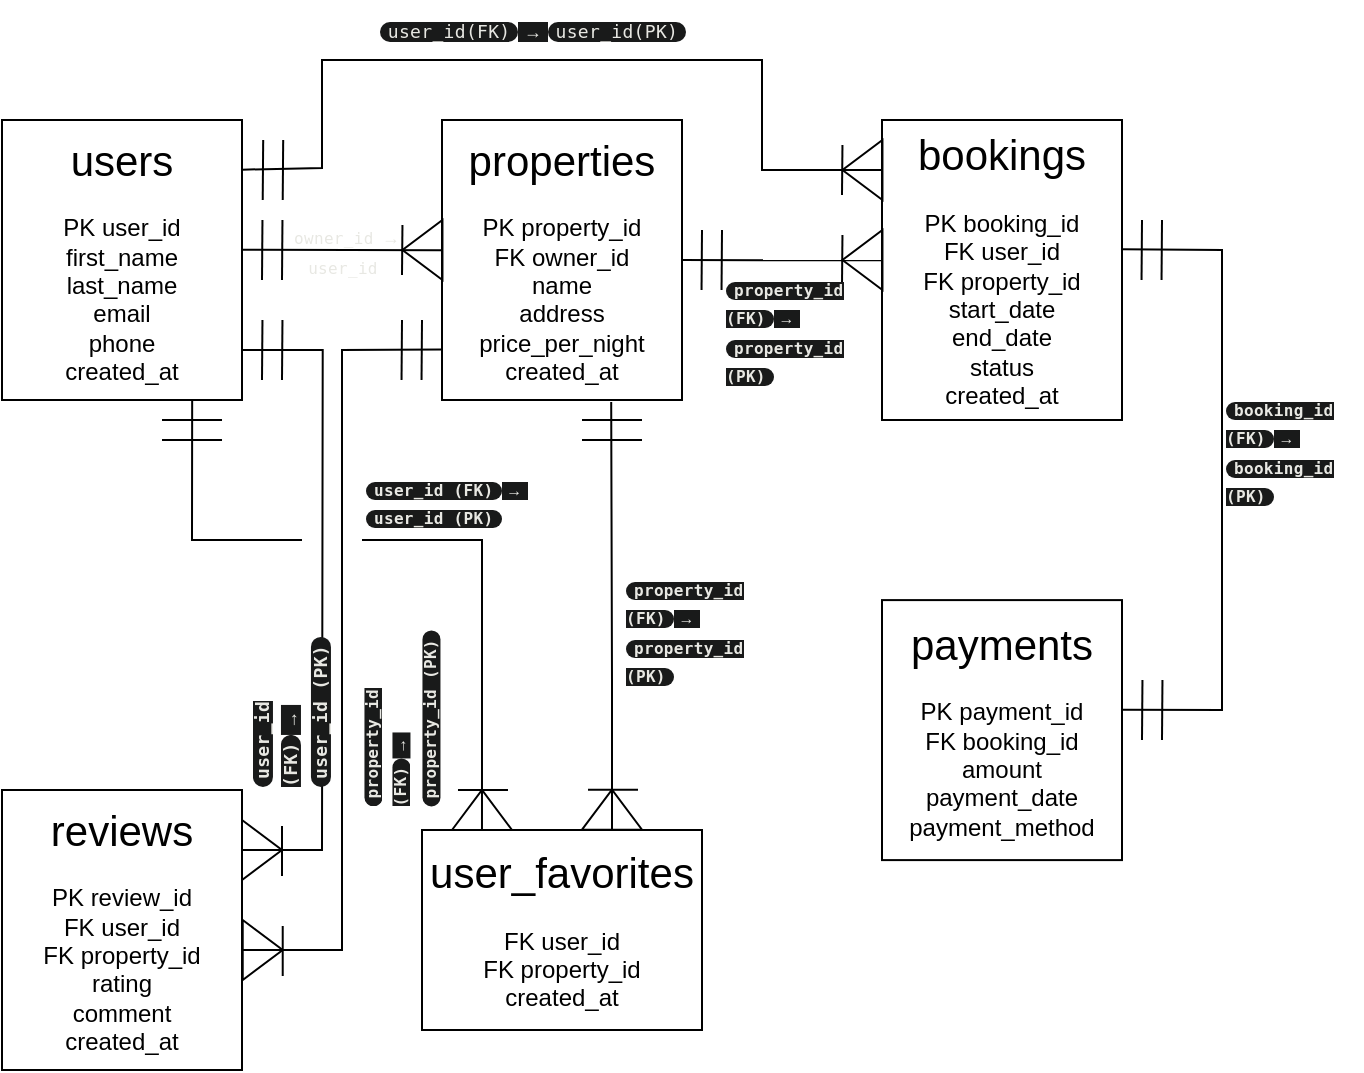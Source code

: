 <mxfile version="28.0.6">
  <diagram name="Страница — 1" id="uIa9eHi2O5LalqCqnPtc">
    <mxGraphModel dx="983" dy="580" grid="1" gridSize="10" guides="1" tooltips="1" connect="1" arrows="1" fold="1" page="1" pageScale="1" pageWidth="827" pageHeight="1169" math="0" shadow="0">
      <root>
        <mxCell id="0" />
        <mxCell id="1" parent="0" />
        <mxCell id="sA6IOaBDfChmS0OTvGN2-1" value="&lt;font style=&quot;font-size: 21px;&quot;&gt;users&lt;/font&gt;&lt;div&gt;&lt;br&gt;&lt;/div&gt;&lt;div&gt;&lt;span style=&quot;background-color: transparent; color: light-dark(rgb(0, 0, 0), rgb(255, 255, 255));&quot;&gt;PK&lt;/span&gt;&lt;span style=&quot;background-color: transparent; color: light-dark(rgb(0, 0, 0), rgb(255, 255, 255));&quot;&gt;&amp;nbsp;&lt;/span&gt;user_id&lt;/div&gt;&lt;div&gt;first_name&lt;/div&gt;&lt;div&gt;last_name&lt;/div&gt;&lt;div&gt;email&lt;/div&gt;&lt;div&gt;phone&lt;/div&gt;&lt;div&gt;created_at&lt;/div&gt;" style="rounded=0;whiteSpace=wrap;html=1;" parent="1" vertex="1">
          <mxGeometry x="100" y="110" width="120" height="140" as="geometry" />
        </mxCell>
        <mxCell id="sA6IOaBDfChmS0OTvGN2-2" value="&lt;font style=&quot;font-size: 21px;&quot;&gt;properties&lt;/font&gt;&lt;div&gt;&lt;br&gt;&lt;/div&gt;&lt;div&gt;PK property_id&lt;/div&gt;&lt;div&gt;&lt;span style=&quot;background-color: transparent; color: light-dark(rgb(0, 0, 0), rgb(255, 255, 255));&quot;&gt;FK&lt;/span&gt;&lt;span style=&quot;background-color: transparent; color: light-dark(rgb(0, 0, 0), rgb(255, 255, 255));&quot;&gt;&amp;nbsp;&lt;/span&gt;owner_id&lt;/div&gt;&lt;div&gt;name&lt;/div&gt;&lt;div&gt;address&lt;/div&gt;&lt;div&gt;price_per_night&lt;/div&gt;&lt;div&gt;created_at&lt;/div&gt;" style="rounded=0;whiteSpace=wrap;html=1;" parent="1" vertex="1">
          <mxGeometry x="320" y="110" width="120" height="140" as="geometry" />
        </mxCell>
        <mxCell id="sA6IOaBDfChmS0OTvGN2-3" value="&lt;font style=&quot;font-size: 21px;&quot;&gt;bookings&lt;/font&gt;&lt;div&gt;&lt;br&gt;&lt;/div&gt;&lt;div&gt;&lt;span style=&quot;background-color: transparent; color: light-dark(rgb(0, 0, 0), rgb(255, 255, 255));&quot;&gt;PK&lt;/span&gt;&lt;span style=&quot;background-color: transparent; color: light-dark(rgb(0, 0, 0), rgb(255, 255, 255));&quot;&gt;&amp;nbsp;&lt;/span&gt;booking_id&lt;/div&gt;&lt;div&gt;&lt;span style=&quot;background-color: transparent; color: light-dark(rgb(0, 0, 0), rgb(255, 255, 255));&quot;&gt;FK&lt;/span&gt;&lt;span style=&quot;background-color: transparent; color: light-dark(rgb(0, 0, 0), rgb(255, 255, 255));&quot;&gt;&amp;nbsp;&lt;/span&gt;user_id&lt;/div&gt;&lt;div&gt;&lt;span style=&quot;background-color: transparent; color: light-dark(rgb(0, 0, 0), rgb(255, 255, 255));&quot;&gt;FK&lt;/span&gt;&lt;span style=&quot;background-color: transparent; color: light-dark(rgb(0, 0, 0), rgb(255, 255, 255));&quot;&gt;&amp;nbsp;&lt;/span&gt;property_id&lt;/div&gt;&lt;div&gt;start_date&lt;/div&gt;&lt;div&gt;end_date&lt;/div&gt;&lt;div&gt;status&lt;/div&gt;&lt;div&gt;created_at&lt;/div&gt;" style="rounded=0;whiteSpace=wrap;html=1;" parent="1" vertex="1">
          <mxGeometry x="540" y="110" width="120" height="150" as="geometry" />
        </mxCell>
        <mxCell id="sA6IOaBDfChmS0OTvGN2-4" value="&lt;font style=&quot;font-size: 21px;&quot;&gt;payments&lt;/font&gt;&lt;div&gt;&lt;br&gt;&lt;/div&gt;&lt;div&gt;&lt;span style=&quot;background-color: transparent; color: light-dark(rgb(0, 0, 0), rgb(255, 255, 255));&quot;&gt;PK&lt;/span&gt;&lt;span style=&quot;background-color: transparent; color: light-dark(rgb(0, 0, 0), rgb(255, 255, 255));&quot;&gt;&amp;nbsp;&lt;/span&gt;payment_id&lt;/div&gt;&lt;div&gt;&lt;span style=&quot;background-color: transparent; color: light-dark(rgb(0, 0, 0), rgb(255, 255, 255));&quot;&gt;FK&lt;/span&gt;&lt;span style=&quot;background-color: transparent; color: light-dark(rgb(0, 0, 0), rgb(255, 255, 255));&quot;&gt;&amp;nbsp;&lt;/span&gt;booking_id&lt;/div&gt;&lt;div&gt;amount&lt;/div&gt;&lt;div&gt;payment_date&lt;/div&gt;&lt;div&gt;payment_method&lt;/div&gt;" style="rounded=0;whiteSpace=wrap;html=1;" parent="1" vertex="1">
          <mxGeometry x="540" y="350.05" width="120" height="130" as="geometry" />
        </mxCell>
        <mxCell id="sA6IOaBDfChmS0OTvGN2-5" value="&lt;font style=&quot;font-size: 21px;&quot;&gt;reviews&lt;/font&gt;&lt;div&gt;&lt;br&gt;&lt;/div&gt;&lt;div&gt;&lt;span style=&quot;background-color: transparent; color: light-dark(rgb(0, 0, 0), rgb(255, 255, 255));&quot;&gt;PK&lt;/span&gt;&lt;span style=&quot;background-color: transparent; color: light-dark(rgb(0, 0, 0), rgb(255, 255, 255));&quot;&gt;&amp;nbsp;&lt;/span&gt;review_id&lt;/div&gt;&lt;div&gt;&lt;span style=&quot;background-color: transparent; color: light-dark(rgb(0, 0, 0), rgb(255, 255, 255));&quot;&gt;FK&lt;/span&gt;&lt;span style=&quot;background-color: transparent; color: light-dark(rgb(0, 0, 0), rgb(255, 255, 255));&quot;&gt;&amp;nbsp;&lt;/span&gt;user_id&lt;/div&gt;&lt;div&gt;&lt;span style=&quot;background-color: transparent; color: light-dark(rgb(0, 0, 0), rgb(255, 255, 255));&quot;&gt;FK&lt;/span&gt;&lt;span style=&quot;background-color: transparent; color: light-dark(rgb(0, 0, 0), rgb(255, 255, 255));&quot;&gt;&amp;nbsp;&lt;/span&gt;property_id&lt;/div&gt;&lt;div&gt;rating&lt;/div&gt;&lt;div&gt;comment&lt;/div&gt;&lt;div&gt;created_at&lt;/div&gt;" style="rounded=0;whiteSpace=wrap;html=1;" parent="1" vertex="1">
          <mxGeometry x="100" y="445" width="120" height="140" as="geometry" />
        </mxCell>
        <mxCell id="sA6IOaBDfChmS0OTvGN2-32" value="&lt;font style=&quot;font-size: 21px;&quot;&gt;user_favorites&lt;/font&gt;&lt;div&gt;&lt;br&gt;&lt;/div&gt;&lt;div&gt;FK user_id&lt;/div&gt;&lt;div&gt;FK property_id&lt;/div&gt;&lt;div&gt;created_at&lt;br&gt;&lt;/div&gt;" style="rounded=0;whiteSpace=wrap;html=1;" parent="1" vertex="1">
          <mxGeometry x="310" y="465" width="140" height="100" as="geometry" />
        </mxCell>
        <mxCell id="sA6IOaBDfChmS0OTvGN2-51" value="" style="endArrow=none;html=1;rounded=0;entryX=0;entryY=0.5;entryDx=0;entryDy=0;" parent="1" target="qHGGSbSUSN5bT9a8Fdgy-68" edge="1">
          <mxGeometry width="50" height="50" relative="1" as="geometry">
            <mxPoint x="280" y="320" as="sourcePoint" />
            <mxPoint x="330" y="360" as="targetPoint" />
            <Array as="points">
              <mxPoint x="340" y="320" />
            </Array>
          </mxGeometry>
        </mxCell>
        <mxCell id="qHGGSbSUSN5bT9a8Fdgy-1" value="" style="endArrow=none;html=1;rounded=0;entryX=1;entryY=0.75;entryDx=0;entryDy=0;exitX=0.997;exitY=0.444;exitDx=0;exitDy=0;exitPerimeter=0;" edge="1" parent="1">
          <mxGeometry width="50" height="50" relative="1" as="geometry">
            <mxPoint x="219.64" y="174.83" as="sourcePoint" />
            <mxPoint x="320" y="175.17" as="targetPoint" />
          </mxGeometry>
        </mxCell>
        <mxCell id="qHGGSbSUSN5bT9a8Fdgy-11" value="" style="group" vertex="1" connectable="0" parent="1">
          <mxGeometry x="300" y="160" width="20.23" height="30" as="geometry" />
        </mxCell>
        <mxCell id="qHGGSbSUSN5bT9a8Fdgy-12" value="" style="triangle;whiteSpace=wrap;html=1;fillColor=none;rotation=-180;" vertex="1" parent="qHGGSbSUSN5bT9a8Fdgy-11">
          <mxGeometry x="0.23" width="20" height="30" as="geometry" />
        </mxCell>
        <mxCell id="qHGGSbSUSN5bT9a8Fdgy-13" value="" style="endArrow=none;html=1;rounded=0;" edge="1" parent="qHGGSbSUSN5bT9a8Fdgy-11">
          <mxGeometry width="50" height="50" relative="1" as="geometry">
            <mxPoint y="27.5" as="sourcePoint" />
            <mxPoint x="0.23" y="2.5" as="targetPoint" />
          </mxGeometry>
        </mxCell>
        <mxCell id="qHGGSbSUSN5bT9a8Fdgy-19" value="" style="group" vertex="1" connectable="0" parent="1">
          <mxGeometry x="230" y="160" width="10.23" height="30" as="geometry" />
        </mxCell>
        <mxCell id="qHGGSbSUSN5bT9a8Fdgy-20" value="" style="endArrow=none;html=1;rounded=0;" edge="1" parent="qHGGSbSUSN5bT9a8Fdgy-19">
          <mxGeometry width="50" height="50" relative="1" as="geometry">
            <mxPoint y="30" as="sourcePoint" />
            <mxPoint x="0.23" as="targetPoint" />
          </mxGeometry>
        </mxCell>
        <mxCell id="qHGGSbSUSN5bT9a8Fdgy-21" value="" style="endArrow=none;html=1;rounded=0;" edge="1" parent="qHGGSbSUSN5bT9a8Fdgy-19">
          <mxGeometry width="50" height="50" relative="1" as="geometry">
            <mxPoint x="10.0" y="30" as="sourcePoint" />
            <mxPoint x="10.23" as="targetPoint" />
          </mxGeometry>
        </mxCell>
        <mxCell id="qHGGSbSUSN5bT9a8Fdgy-22" value="" style="endArrow=none;html=1;rounded=0;exitX=0.997;exitY=0.444;exitDx=0;exitDy=0;exitPerimeter=0;entryX=0;entryY=0.5;entryDx=0;entryDy=0;" edge="1" parent="1" target="qHGGSbSUSN5bT9a8Fdgy-28">
          <mxGeometry width="50" height="50" relative="1" as="geometry">
            <mxPoint x="220" y="134.83" as="sourcePoint" />
            <mxPoint x="260" y="135" as="targetPoint" />
            <Array as="points">
              <mxPoint x="260" y="134" />
              <mxPoint x="260" y="80" />
              <mxPoint x="480" y="80" />
              <mxPoint x="480" y="135" />
            </Array>
          </mxGeometry>
        </mxCell>
        <mxCell id="qHGGSbSUSN5bT9a8Fdgy-23" value="" style="group" vertex="1" connectable="0" parent="1">
          <mxGeometry x="230.36" y="120" width="10.23" height="30" as="geometry" />
        </mxCell>
        <mxCell id="qHGGSbSUSN5bT9a8Fdgy-24" value="" style="endArrow=none;html=1;rounded=0;" edge="1" parent="qHGGSbSUSN5bT9a8Fdgy-23">
          <mxGeometry width="50" height="50" relative="1" as="geometry">
            <mxPoint y="30" as="sourcePoint" />
            <mxPoint x="0.23" as="targetPoint" />
          </mxGeometry>
        </mxCell>
        <mxCell id="qHGGSbSUSN5bT9a8Fdgy-25" value="" style="endArrow=none;html=1;rounded=0;" edge="1" parent="qHGGSbSUSN5bT9a8Fdgy-23">
          <mxGeometry width="50" height="50" relative="1" as="geometry">
            <mxPoint x="10.0" y="30" as="sourcePoint" />
            <mxPoint x="10.23" as="targetPoint" />
          </mxGeometry>
        </mxCell>
        <mxCell id="qHGGSbSUSN5bT9a8Fdgy-27" value="" style="group" vertex="1" connectable="0" parent="1">
          <mxGeometry x="520" y="120" width="20.23" height="30" as="geometry" />
        </mxCell>
        <mxCell id="qHGGSbSUSN5bT9a8Fdgy-28" value="" style="triangle;whiteSpace=wrap;html=1;fillColor=none;rotation=-180;" vertex="1" parent="qHGGSbSUSN5bT9a8Fdgy-27">
          <mxGeometry x="0.23" width="20" height="30" as="geometry" />
        </mxCell>
        <mxCell id="qHGGSbSUSN5bT9a8Fdgy-29" value="" style="endArrow=none;html=1;rounded=0;" edge="1" parent="qHGGSbSUSN5bT9a8Fdgy-27">
          <mxGeometry width="50" height="50" relative="1" as="geometry">
            <mxPoint y="27.5" as="sourcePoint" />
            <mxPoint x="0.23" y="2.5" as="targetPoint" />
          </mxGeometry>
        </mxCell>
        <mxCell id="qHGGSbSUSN5bT9a8Fdgy-30" value="" style="endArrow=none;html=1;rounded=0;entryX=1;entryY=0.75;entryDx=0;entryDy=0;" edge="1" parent="1">
          <mxGeometry width="50" height="50" relative="1" as="geometry">
            <mxPoint x="440" y="180" as="sourcePoint" />
            <mxPoint x="539.77" y="180.17" as="targetPoint" />
          </mxGeometry>
        </mxCell>
        <mxCell id="qHGGSbSUSN5bT9a8Fdgy-32" value="" style="group" vertex="1" connectable="0" parent="1">
          <mxGeometry x="449.77" y="165" width="10.23" height="30" as="geometry" />
        </mxCell>
        <mxCell id="qHGGSbSUSN5bT9a8Fdgy-33" value="" style="endArrow=none;html=1;rounded=0;" edge="1" parent="qHGGSbSUSN5bT9a8Fdgy-32">
          <mxGeometry width="50" height="50" relative="1" as="geometry">
            <mxPoint y="30" as="sourcePoint" />
            <mxPoint x="0.23" as="targetPoint" />
          </mxGeometry>
        </mxCell>
        <mxCell id="qHGGSbSUSN5bT9a8Fdgy-34" value="" style="endArrow=none;html=1;rounded=0;" edge="1" parent="qHGGSbSUSN5bT9a8Fdgy-32">
          <mxGeometry width="50" height="50" relative="1" as="geometry">
            <mxPoint x="10.0" y="30" as="sourcePoint" />
            <mxPoint x="10.23" as="targetPoint" />
          </mxGeometry>
        </mxCell>
        <mxCell id="qHGGSbSUSN5bT9a8Fdgy-35" value="" style="group" vertex="1" connectable="0" parent="1">
          <mxGeometry x="520" y="165" width="20.23" height="30" as="geometry" />
        </mxCell>
        <mxCell id="qHGGSbSUSN5bT9a8Fdgy-36" value="" style="triangle;whiteSpace=wrap;html=1;fillColor=none;rotation=-180;" vertex="1" parent="qHGGSbSUSN5bT9a8Fdgy-35">
          <mxGeometry x="0.23" width="20" height="30" as="geometry" />
        </mxCell>
        <mxCell id="qHGGSbSUSN5bT9a8Fdgy-37" value="" style="endArrow=none;html=1;rounded=0;" edge="1" parent="qHGGSbSUSN5bT9a8Fdgy-35">
          <mxGeometry width="50" height="50" relative="1" as="geometry">
            <mxPoint y="27.5" as="sourcePoint" />
            <mxPoint x="0.23" y="2.5" as="targetPoint" />
          </mxGeometry>
        </mxCell>
        <mxCell id="qHGGSbSUSN5bT9a8Fdgy-40" value="" style="group;rotation=-180;" vertex="1" connectable="0" parent="1">
          <mxGeometry x="220.36" y="510" width="20.23" height="30" as="geometry" />
        </mxCell>
        <mxCell id="qHGGSbSUSN5bT9a8Fdgy-41" value="" style="triangle;whiteSpace=wrap;html=1;fillColor=none;rotation=-360;" vertex="1" parent="qHGGSbSUSN5bT9a8Fdgy-40">
          <mxGeometry width="20" height="30" as="geometry" />
        </mxCell>
        <mxCell id="qHGGSbSUSN5bT9a8Fdgy-42" value="" style="endArrow=none;html=1;rounded=0;" edge="1" parent="qHGGSbSUSN5bT9a8Fdgy-40">
          <mxGeometry width="50" height="50" relative="1" as="geometry">
            <mxPoint x="20" y="3" as="sourcePoint" />
            <mxPoint x="20" y="28" as="targetPoint" />
          </mxGeometry>
        </mxCell>
        <mxCell id="qHGGSbSUSN5bT9a8Fdgy-43" value="" style="endArrow=none;html=1;rounded=0;entryX=0.003;entryY=0.82;entryDx=0;entryDy=0;exitX=0;exitY=0.5;exitDx=0;exitDy=0;entryPerimeter=0;" edge="1" parent="1" source="qHGGSbSUSN5bT9a8Fdgy-41" target="sA6IOaBDfChmS0OTvGN2-2">
          <mxGeometry width="50" height="50" relative="1" as="geometry">
            <mxPoint x="220.0" y="400" as="sourcePoint" />
            <mxPoint x="320.59" y="230.17" as="targetPoint" />
            <Array as="points">
              <mxPoint x="270" y="525" />
              <mxPoint x="270" y="225" />
            </Array>
          </mxGeometry>
        </mxCell>
        <mxCell id="qHGGSbSUSN5bT9a8Fdgy-44" value="" style="group" vertex="1" connectable="0" parent="1">
          <mxGeometry x="299.77" y="210" width="10.23" height="30" as="geometry" />
        </mxCell>
        <mxCell id="qHGGSbSUSN5bT9a8Fdgy-45" value="" style="endArrow=none;html=1;rounded=0;" edge="1" parent="qHGGSbSUSN5bT9a8Fdgy-44">
          <mxGeometry width="50" height="50" relative="1" as="geometry">
            <mxPoint y="30" as="sourcePoint" />
            <mxPoint x="0.23" as="targetPoint" />
          </mxGeometry>
        </mxCell>
        <mxCell id="qHGGSbSUSN5bT9a8Fdgy-46" value="" style="endArrow=none;html=1;rounded=0;" edge="1" parent="qHGGSbSUSN5bT9a8Fdgy-44">
          <mxGeometry width="50" height="50" relative="1" as="geometry">
            <mxPoint x="10.0" y="30" as="sourcePoint" />
            <mxPoint x="10.23" as="targetPoint" />
          </mxGeometry>
        </mxCell>
        <mxCell id="qHGGSbSUSN5bT9a8Fdgy-47" value="" style="group;rotation=-180;" vertex="1" connectable="0" parent="1">
          <mxGeometry x="220" y="460" width="20.23" height="30" as="geometry" />
        </mxCell>
        <mxCell id="qHGGSbSUSN5bT9a8Fdgy-48" value="" style="triangle;whiteSpace=wrap;html=1;fillColor=none;rotation=-360;" vertex="1" parent="qHGGSbSUSN5bT9a8Fdgy-47">
          <mxGeometry width="20" height="30" as="geometry" />
        </mxCell>
        <mxCell id="qHGGSbSUSN5bT9a8Fdgy-49" value="" style="endArrow=none;html=1;rounded=0;" edge="1" parent="qHGGSbSUSN5bT9a8Fdgy-47">
          <mxGeometry width="50" height="50" relative="1" as="geometry">
            <mxPoint x="20" y="3" as="sourcePoint" />
            <mxPoint x="20" y="28" as="targetPoint" />
          </mxGeometry>
        </mxCell>
        <mxCell id="qHGGSbSUSN5bT9a8Fdgy-51" value="" style="group" vertex="1" connectable="0" parent="1">
          <mxGeometry x="230" y="210" width="10.23" height="30" as="geometry" />
        </mxCell>
        <mxCell id="qHGGSbSUSN5bT9a8Fdgy-52" value="" style="endArrow=none;html=1;rounded=0;" edge="1" parent="qHGGSbSUSN5bT9a8Fdgy-51">
          <mxGeometry width="50" height="50" relative="1" as="geometry">
            <mxPoint y="30" as="sourcePoint" />
            <mxPoint x="0.23" as="targetPoint" />
          </mxGeometry>
        </mxCell>
        <mxCell id="qHGGSbSUSN5bT9a8Fdgy-53" value="" style="endArrow=none;html=1;rounded=0;" edge="1" parent="qHGGSbSUSN5bT9a8Fdgy-51">
          <mxGeometry width="50" height="50" relative="1" as="geometry">
            <mxPoint x="10.0" y="30" as="sourcePoint" />
            <mxPoint x="10.23" as="targetPoint" />
          </mxGeometry>
        </mxCell>
        <mxCell id="qHGGSbSUSN5bT9a8Fdgy-54" value="" style="endArrow=none;html=1;rounded=0;exitX=0;exitY=0.5;exitDx=0;exitDy=0;entryX=0.998;entryY=0.821;entryDx=0;entryDy=0;entryPerimeter=0;" edge="1" parent="1" source="qHGGSbSUSN5bT9a8Fdgy-48" target="sA6IOaBDfChmS0OTvGN2-1">
          <mxGeometry width="50" height="50" relative="1" as="geometry">
            <mxPoint x="220.36" y="370.05" as="sourcePoint" />
            <mxPoint x="230.36" y="225.05" as="targetPoint" />
            <Array as="points">
              <mxPoint x="260" y="475" />
              <mxPoint x="260.36" y="225.05" />
            </Array>
          </mxGeometry>
        </mxCell>
        <mxCell id="qHGGSbSUSN5bT9a8Fdgy-55" value="" style="endArrow=none;html=1;rounded=0;entryX=1.002;entryY=0.383;entryDx=0;entryDy=0;entryPerimeter=0;exitX=0.997;exitY=0.431;exitDx=0;exitDy=0;exitPerimeter=0;" edge="1" parent="1" source="sA6IOaBDfChmS0OTvGN2-3">
          <mxGeometry width="50" height="50" relative="1" as="geometry">
            <mxPoint x="670" y="175" as="sourcePoint" />
            <mxPoint x="660.24" y="404.84" as="targetPoint" />
            <Array as="points">
              <mxPoint x="710" y="175" />
              <mxPoint x="710" y="405" />
            </Array>
          </mxGeometry>
        </mxCell>
        <mxCell id="qHGGSbSUSN5bT9a8Fdgy-56" value="" style="group" vertex="1" connectable="0" parent="1">
          <mxGeometry x="669.77" y="160" width="10.23" height="30" as="geometry" />
        </mxCell>
        <mxCell id="qHGGSbSUSN5bT9a8Fdgy-57" value="" style="endArrow=none;html=1;rounded=0;" edge="1" parent="qHGGSbSUSN5bT9a8Fdgy-56">
          <mxGeometry width="50" height="50" relative="1" as="geometry">
            <mxPoint y="30" as="sourcePoint" />
            <mxPoint x="0.23" as="targetPoint" />
          </mxGeometry>
        </mxCell>
        <mxCell id="qHGGSbSUSN5bT9a8Fdgy-58" value="" style="endArrow=none;html=1;rounded=0;" edge="1" parent="qHGGSbSUSN5bT9a8Fdgy-56">
          <mxGeometry width="50" height="50" relative="1" as="geometry">
            <mxPoint x="10.0" y="30" as="sourcePoint" />
            <mxPoint x="10.23" as="targetPoint" />
          </mxGeometry>
        </mxCell>
        <mxCell id="qHGGSbSUSN5bT9a8Fdgy-59" value="" style="group" vertex="1" connectable="0" parent="1">
          <mxGeometry x="670" y="390" width="10.23" height="30" as="geometry" />
        </mxCell>
        <mxCell id="qHGGSbSUSN5bT9a8Fdgy-60" value="" style="endArrow=none;html=1;rounded=0;" edge="1" parent="qHGGSbSUSN5bT9a8Fdgy-59">
          <mxGeometry width="50" height="50" relative="1" as="geometry">
            <mxPoint y="30" as="sourcePoint" />
            <mxPoint x="0.23" as="targetPoint" />
          </mxGeometry>
        </mxCell>
        <mxCell id="qHGGSbSUSN5bT9a8Fdgy-61" value="" style="endArrow=none;html=1;rounded=0;" edge="1" parent="qHGGSbSUSN5bT9a8Fdgy-59">
          <mxGeometry width="50" height="50" relative="1" as="geometry">
            <mxPoint x="10.0" y="30" as="sourcePoint" />
            <mxPoint x="10.23" as="targetPoint" />
          </mxGeometry>
        </mxCell>
        <mxCell id="qHGGSbSUSN5bT9a8Fdgy-67" value="" style="group;rotation=90;" vertex="1" connectable="0" parent="1">
          <mxGeometry x="329.995" y="439.995" width="20.23" height="30" as="geometry" />
        </mxCell>
        <mxCell id="qHGGSbSUSN5bT9a8Fdgy-68" value="" style="triangle;whiteSpace=wrap;html=1;fillColor=none;rotation=-90;" vertex="1" parent="qHGGSbSUSN5bT9a8Fdgy-67">
          <mxGeometry width="20" height="30" as="geometry" />
        </mxCell>
        <mxCell id="qHGGSbSUSN5bT9a8Fdgy-69" value="" style="endArrow=none;html=1;rounded=0;" edge="1" parent="qHGGSbSUSN5bT9a8Fdgy-67">
          <mxGeometry width="50" height="50" relative="1" as="geometry">
            <mxPoint x="-2" y="5" as="sourcePoint" />
            <mxPoint x="23" y="5" as="targetPoint" />
          </mxGeometry>
        </mxCell>
        <mxCell id="qHGGSbSUSN5bT9a8Fdgy-71" value="" style="group;rotation=90;" vertex="1" connectable="0" parent="1">
          <mxGeometry x="400" y="250" width="10.23" height="30" as="geometry" />
        </mxCell>
        <mxCell id="qHGGSbSUSN5bT9a8Fdgy-72" value="" style="endArrow=none;html=1;rounded=0;" edge="1" parent="qHGGSbSUSN5bT9a8Fdgy-71">
          <mxGeometry width="50" height="50" relative="1" as="geometry">
            <mxPoint x="-10" y="10" as="sourcePoint" />
            <mxPoint x="20" y="10" as="targetPoint" />
          </mxGeometry>
        </mxCell>
        <mxCell id="qHGGSbSUSN5bT9a8Fdgy-73" value="" style="endArrow=none;html=1;rounded=0;" edge="1" parent="qHGGSbSUSN5bT9a8Fdgy-71">
          <mxGeometry width="50" height="50" relative="1" as="geometry">
            <mxPoint x="-10" y="20" as="sourcePoint" />
            <mxPoint x="20" y="20" as="targetPoint" />
          </mxGeometry>
        </mxCell>
        <mxCell id="qHGGSbSUSN5bT9a8Fdgy-74" value="" style="endArrow=none;html=1;rounded=0;entryX=0;entryY=0.5;entryDx=0;entryDy=0;exitX=0.705;exitY=1.007;exitDx=0;exitDy=0;exitPerimeter=0;" edge="1" parent="1" source="sA6IOaBDfChmS0OTvGN2-2">
          <mxGeometry width="50" height="50" relative="1" as="geometry">
            <mxPoint x="405.08" y="350.0" as="sourcePoint" />
            <mxPoint x="405" y="464.86" as="targetPoint" />
            <Array as="points">
              <mxPoint x="405" y="389.86" />
            </Array>
          </mxGeometry>
        </mxCell>
        <mxCell id="qHGGSbSUSN5bT9a8Fdgy-75" value="" style="group;rotation=90;" vertex="1" connectable="0" parent="1">
          <mxGeometry x="395" y="439.86" width="20.23" height="30" as="geometry" />
        </mxCell>
        <mxCell id="qHGGSbSUSN5bT9a8Fdgy-76" value="" style="triangle;whiteSpace=wrap;html=1;fillColor=none;rotation=-90;" vertex="1" parent="qHGGSbSUSN5bT9a8Fdgy-75">
          <mxGeometry width="20" height="30" as="geometry" />
        </mxCell>
        <mxCell id="qHGGSbSUSN5bT9a8Fdgy-77" value="" style="endArrow=none;html=1;rounded=0;" edge="1" parent="qHGGSbSUSN5bT9a8Fdgy-75">
          <mxGeometry width="50" height="50" relative="1" as="geometry">
            <mxPoint x="-2" y="5" as="sourcePoint" />
            <mxPoint x="23" y="5" as="targetPoint" />
          </mxGeometry>
        </mxCell>
        <mxCell id="qHGGSbSUSN5bT9a8Fdgy-79" value="" style="group;rotation=90;" vertex="1" connectable="0" parent="1">
          <mxGeometry x="190.005" y="250.0" width="10.23" height="30" as="geometry" />
        </mxCell>
        <mxCell id="qHGGSbSUSN5bT9a8Fdgy-80" value="" style="endArrow=none;html=1;rounded=0;" edge="1" parent="qHGGSbSUSN5bT9a8Fdgy-79">
          <mxGeometry width="50" height="50" relative="1" as="geometry">
            <mxPoint x="-10" y="10" as="sourcePoint" />
            <mxPoint x="20" y="10" as="targetPoint" />
          </mxGeometry>
        </mxCell>
        <mxCell id="qHGGSbSUSN5bT9a8Fdgy-81" value="" style="endArrow=none;html=1;rounded=0;" edge="1" parent="qHGGSbSUSN5bT9a8Fdgy-79">
          <mxGeometry width="50" height="50" relative="1" as="geometry">
            <mxPoint x="-10" y="20" as="sourcePoint" />
            <mxPoint x="20" y="20" as="targetPoint" />
          </mxGeometry>
        </mxCell>
        <mxCell id="qHGGSbSUSN5bT9a8Fdgy-82" value="" style="endArrow=none;html=1;rounded=0;exitX=0.584;exitY=1.001;exitDx=0;exitDy=0;exitPerimeter=0;" edge="1" parent="1">
          <mxGeometry width="50" height="50" relative="1" as="geometry">
            <mxPoint x="195.085" y="250" as="sourcePoint" />
            <mxPoint x="250" y="320" as="targetPoint" />
            <Array as="points">
              <mxPoint x="195" y="320" />
            </Array>
          </mxGeometry>
        </mxCell>
        <mxCell id="qHGGSbSUSN5bT9a8Fdgy-84" value="&lt;font style=&quot;&quot; face=&quot;Helvetica&quot;&gt;&lt;code style=&quot;font-size: 8px; box-sizing: border-box; border-width: 0px; border-style: solid; border-color: oklch(0.93 0.007 106.53 / 0.1); scrollbar-color: initial; scrollbar-width: initial; --tw-border-spacing-x: 0; --tw-border-spacing-y: 0; --tw-translate-x: 0; --tw-translate-y: 0; --tw-rotate: 0; --tw-skew-x: 0; --tw-skew-y: 0; --tw-scale-x: 1; --tw-scale-y: 1; --tw-pan-x: ; --tw-pan-y: ; --tw-pinch-zoom: ; --tw-scroll-snap-strictness: proximity; --tw-gradient-from-position: ; --tw-gradient-via-position: ; --tw-gradient-to-position: ; --tw-ordinal: ; --tw-slashed-zero: ; --tw-numeric-figure: ; --tw-numeric-spacing: ; --tw-numeric-fraction: ; --tw-ring-inset: ; --tw-ring-offset-width: 0px; --tw-ring-offset-color: #fff; --tw-ring-color: rgb(59 130 246 / .5); --tw-ring-offset-shadow: 0 0 #0000; --tw-ring-shadow: 0 0 #0000; --tw-shadow: 0 0 #0000; --tw-shadow-colored: 0 0 #0000; --tw-blur: ; --tw-brightness: ; --tw-contrast: ; --tw-grayscale: ; --tw-hue-rotate: ; --tw-invert: ; --tw-saturate: ; --tw-sepia: ; --tw-drop-shadow: ; --tw-backdrop-blur: ; --tw-backdrop-brightness: ; --tw-backdrop-contrast: ; --tw-backdrop-grayscale: ; --tw-backdrop-hue-rotate: ; --tw-backdrop-invert: ; --tw-backdrop-opacity: ; --tw-backdrop-saturate: ; --tw-backdrop-sepia: ; --tw-contain-size: ; --tw-contain-layout: ; --tw-contain-paint: ; --tw-contain-style: ; font-feature-settings: normal; font-variation-settings: normal; color: oklch(0.93 0.007 106.53); border-radius: 0.312rem; padding: 0px 4px; font-synthesis: none; letter-spacing: 0.16px; text-align: left; text-wrap-mode: wrap;&quot;&gt;owner_id&lt;/code&gt;&lt;span style=&quot;color: oklch(0.93 0.007 106.53); letter-spacing: 0.16px; text-align: left; text-wrap-mode: wrap;&quot;&gt;&lt;font style=&quot;font-size: 9px;&quot;&gt;→&lt;/font&gt;&lt;/span&gt;&lt;/font&gt;&lt;div&gt;&lt;font style=&quot;font-size: 8px;&quot; face=&quot;Helvetica&quot;&gt;&lt;code style=&quot;box-sizing: border-box; border-width: 0px; border-style: solid; border-color: oklch(0.93 0.007 106.53 / 0.1); scrollbar-color: initial; scrollbar-width: initial; --tw-border-spacing-x: 0; --tw-border-spacing-y: 0; --tw-translate-x: 0; --tw-translate-y: 0; --tw-rotate: 0; --tw-skew-x: 0; --tw-skew-y: 0; --tw-scale-x: 1; --tw-scale-y: 1; --tw-pan-x: ; --tw-pan-y: ; --tw-pinch-zoom: ; --tw-scroll-snap-strictness: proximity; --tw-gradient-from-position: ; --tw-gradient-via-position: ; --tw-gradient-to-position: ; --tw-ordinal: ; --tw-slashed-zero: ; --tw-numeric-figure: ; --tw-numeric-spacing: ; --tw-numeric-fraction: ; --tw-ring-inset: ; --tw-ring-offset-width: 0px; --tw-ring-offset-color: #fff; --tw-ring-color: rgb(59 130 246 / .5); --tw-ring-offset-shadow: 0 0 #0000; --tw-ring-shadow: 0 0 #0000; --tw-shadow: 0 0 #0000; --tw-shadow-colored: 0 0 #0000; --tw-blur: ; --tw-brightness: ; --tw-contrast: ; --tw-grayscale: ; --tw-hue-rotate: ; --tw-invert: ; --tw-saturate: ; --tw-sepia: ; --tw-drop-shadow: ; --tw-backdrop-blur: ; --tw-backdrop-brightness: ; --tw-backdrop-contrast: ; --tw-backdrop-grayscale: ; --tw-backdrop-hue-rotate: ; --tw-backdrop-invert: ; --tw-backdrop-opacity: ; --tw-backdrop-saturate: ; --tw-backdrop-sepia: ; --tw-contain-size: ; --tw-contain-layout: ; --tw-contain-paint: ; --tw-contain-style: ; font-feature-settings: normal; font-variation-settings: normal; color: oklch(0.93 0.007 106.53); border-radius: 0.312rem; padding: 0px 4px; font-synthesis: none; letter-spacing: 0.16px; text-align: left; text-wrap-mode: wrap;&quot;&gt;user_id&lt;/code&gt;&lt;/font&gt;&lt;/div&gt;" style="text;html=1;align=center;verticalAlign=middle;resizable=0;points=[];autosize=1;strokeColor=none;fillColor=none;" vertex="1" parent="1">
          <mxGeometry x="230" y="155" width="80" height="40" as="geometry" />
        </mxCell>
        <mxCell id="qHGGSbSUSN5bT9a8Fdgy-86" value="&lt;font style=&quot;font-size: 9px;&quot; face=&quot;Helvetica&quot;&gt;&lt;code style=&quot;box-sizing: border-box; border-width: 0px; border-style: solid; border-color: oklch(0.93 0.007 106.53 / 0.1); scrollbar-color: initial; scrollbar-width: initial; --tw-border-spacing-x: 0; --tw-border-spacing-y: 0; --tw-translate-x: 0; --tw-translate-y: 0; --tw-rotate: 0; --tw-skew-x: 0; --tw-skew-y: 0; --tw-scale-x: 1; --tw-scale-y: 1; --tw-pan-x: ; --tw-pan-y: ; --tw-pinch-zoom: ; --tw-scroll-snap-strictness: proximity; --tw-gradient-from-position: ; --tw-gradient-via-position: ; --tw-gradient-to-position: ; --tw-ordinal: ; --tw-slashed-zero: ; --tw-numeric-figure: ; --tw-numeric-spacing: ; --tw-numeric-fraction: ; --tw-ring-inset: ; --tw-ring-offset-width: 0px; --tw-ring-offset-color: #fff; --tw-ring-color: rgb(59 130 246 / .5); --tw-ring-offset-shadow: 0 0 #0000; --tw-ring-shadow: 0 0 #0000; --tw-shadow: 0 0 #0000; --tw-shadow-colored: 0 0 #0000; --tw-blur: ; --tw-brightness: ; --tw-contrast: ; --tw-grayscale: ; --tw-hue-rotate: ; --tw-invert: ; --tw-saturate: ; --tw-sepia: ; --tw-drop-shadow: ; --tw-backdrop-blur: ; --tw-backdrop-brightness: ; --tw-backdrop-contrast: ; --tw-backdrop-grayscale: ; --tw-backdrop-hue-rotate: ; --tw-backdrop-invert: ; --tw-backdrop-opacity: ; --tw-backdrop-saturate: ; --tw-backdrop-sepia: ; --tw-contain-size: ; --tw-contain-layout: ; --tw-contain-paint: ; --tw-contain-style: ; font-feature-settings: normal; font-variation-settings: normal; color: oklch(0.93 0.007 106.53); background-color: oklch(0.217 0.002 197.04); border-radius: 0.312rem; padding: 0px 4px; font-synthesis: none; letter-spacing: 0.16px; text-align: left; text-wrap-mode: wrap;&quot;&gt;user_id(FK)&lt;/code&gt;&lt;span style=&quot;color: oklch(0.93 0.007 106.53); letter-spacing: 0.16px; text-align: left; text-wrap-mode: wrap; background-color: oklch(0.217 0.002 197.04);&quot;&gt;&amp;nbsp;→&amp;nbsp;&lt;/span&gt;&lt;code style=&quot;box-sizing: border-box; border-width: 0px; border-style: solid; border-color: oklch(0.93 0.007 106.53 / 0.1); scrollbar-color: initial; scrollbar-width: initial; --tw-border-spacing-x: 0; --tw-border-spacing-y: 0; --tw-translate-x: 0; --tw-translate-y: 0; --tw-rotate: 0; --tw-skew-x: 0; --tw-skew-y: 0; --tw-scale-x: 1; --tw-scale-y: 1; --tw-pan-x: ; --tw-pan-y: ; --tw-pinch-zoom: ; --tw-scroll-snap-strictness: proximity; --tw-gradient-from-position: ; --tw-gradient-via-position: ; --tw-gradient-to-position: ; --tw-ordinal: ; --tw-slashed-zero: ; --tw-numeric-figure: ; --tw-numeric-spacing: ; --tw-numeric-fraction: ; --tw-ring-inset: ; --tw-ring-offset-width: 0px; --tw-ring-offset-color: #fff; --tw-ring-color: rgb(59 130 246 / .5); --tw-ring-offset-shadow: 0 0 #0000; --tw-ring-shadow: 0 0 #0000; --tw-shadow: 0 0 #0000; --tw-shadow-colored: 0 0 #0000; --tw-blur: ; --tw-brightness: ; --tw-contrast: ; --tw-grayscale: ; --tw-hue-rotate: ; --tw-invert: ; --tw-saturate: ; --tw-sepia: ; --tw-drop-shadow: ; --tw-backdrop-blur: ; --tw-backdrop-brightness: ; --tw-backdrop-contrast: ; --tw-backdrop-grayscale: ; --tw-backdrop-hue-rotate: ; --tw-backdrop-invert: ; --tw-backdrop-opacity: ; --tw-backdrop-saturate: ; --tw-backdrop-sepia: ; --tw-contain-size: ; --tw-contain-layout: ; --tw-contain-paint: ; --tw-contain-style: ; font-feature-settings: normal; font-variation-settings: normal; color: oklch(0.93 0.007 106.53); background-color: oklch(0.217 0.002 197.04); border-radius: 0.312rem; padding: 0px 4px; font-synthesis: none; letter-spacing: 0.16px; text-align: left; text-wrap-mode: wrap;&quot;&gt;user_id(PK)&lt;/code&gt;&lt;/font&gt;" style="text;html=1;align=center;verticalAlign=middle;resizable=0;points=[];autosize=1;strokeColor=none;fillColor=none;" vertex="1" parent="1">
          <mxGeometry x="280" y="50" width="170" height="30" as="geometry" />
        </mxCell>
        <mxCell id="qHGGSbSUSN5bT9a8Fdgy-87" value="&lt;font style=&quot;font-size: 8px;&quot; face=&quot;Helvetica&quot;&gt;&lt;code style=&quot;box-sizing: border-box; border-width: 0px; border-style: solid; border-color: oklch(0.93 0.007 106.53 / 0.1); scrollbar-color: initial; scrollbar-width: initial; --tw-border-spacing-x: 0; --tw-border-spacing-y: 0; --tw-translate-x: 0; --tw-translate-y: 0; --tw-rotate: 0; --tw-skew-x: 0; --tw-skew-y: 0; --tw-scale-x: 1; --tw-scale-y: 1; --tw-pan-x: ; --tw-pan-y: ; --tw-pinch-zoom: ; --tw-scroll-snap-strictness: proximity; --tw-gradient-from-position: ; --tw-gradient-via-position: ; --tw-gradient-to-position: ; --tw-ordinal: ; --tw-slashed-zero: ; --tw-numeric-figure: ; --tw-numeric-spacing: ; --tw-numeric-fraction: ; --tw-ring-inset: ; --tw-ring-offset-width: 0px; --tw-ring-offset-color: #fff; --tw-ring-color: rgb(59 130 246 / .5); --tw-ring-offset-shadow: 0 0 #0000; --tw-ring-shadow: 0 0 #0000; --tw-shadow: 0 0 #0000; --tw-shadow-colored: 0 0 #0000; --tw-blur: ; --tw-brightness: ; --tw-contrast: ; --tw-grayscale: ; --tw-hue-rotate: ; --tw-invert: ; --tw-saturate: ; --tw-sepia: ; --tw-drop-shadow: ; --tw-backdrop-blur: ; --tw-backdrop-brightness: ; --tw-backdrop-contrast: ; --tw-backdrop-grayscale: ; --tw-backdrop-hue-rotate: ; --tw-backdrop-invert: ; --tw-backdrop-opacity: ; --tw-backdrop-saturate: ; --tw-backdrop-sepia: ; --tw-contain-size: ; --tw-contain-layout: ; --tw-contain-paint: ; --tw-contain-style: ; font-feature-settings: normal; font-variation-settings: normal; color: oklch(0.93 0.007 106.53); font-weight: 550; background-color: oklch(0.217 0.002 197.04); border-radius: 0.312rem; padding: 0px 4px; font-synthesis: none; font-style: normal; font-variant-ligatures: normal; font-variant-caps: normal; letter-spacing: 0.16px; orphans: 2; text-align: left; text-indent: 0px; text-transform: none; widows: 2; word-spacing: 0px; -webkit-text-stroke-width: 0px; white-space: normal; text-decoration-thickness: initial; text-decoration-style: initial; text-decoration-color: initial;&quot;&gt;property_id (FK)&lt;/code&gt;&lt;span style=&quot;color: oklch(0.93 0.007 106.53); font-style: normal; font-variant-ligatures: normal; font-variant-caps: normal; font-weight: 375; letter-spacing: 0.16px; orphans: 2; text-align: left; text-indent: 0px; text-transform: none; widows: 2; word-spacing: 0px; -webkit-text-stroke-width: 0px; white-space: normal; background-color: oklch(0.217 0.002 197.04); text-decoration-thickness: initial; text-decoration-style: initial; text-decoration-color: initial; float: none; display: inline !important;&quot;&gt;&lt;span&gt;&amp;nbsp;&lt;/span&gt;→&lt;span&gt;&amp;nbsp;&lt;/span&gt;&lt;/span&gt;&lt;/font&gt;&lt;div&gt;&lt;font style=&quot;font-size: 8px;&quot; face=&quot;Helvetica&quot;&gt;&lt;code style=&quot;box-sizing: border-box; border-width: 0px; border-style: solid; border-color: oklch(0.93 0.007 106.53 / 0.1); scrollbar-color: initial; scrollbar-width: initial; --tw-border-spacing-x: 0; --tw-border-spacing-y: 0; --tw-translate-x: 0; --tw-translate-y: 0; --tw-rotate: 0; --tw-skew-x: 0; --tw-skew-y: 0; --tw-scale-x: 1; --tw-scale-y: 1; --tw-pan-x: ; --tw-pan-y: ; --tw-pinch-zoom: ; --tw-scroll-snap-strictness: proximity; --tw-gradient-from-position: ; --tw-gradient-via-position: ; --tw-gradient-to-position: ; --tw-ordinal: ; --tw-slashed-zero: ; --tw-numeric-figure: ; --tw-numeric-spacing: ; --tw-numeric-fraction: ; --tw-ring-inset: ; --tw-ring-offset-width: 0px; --tw-ring-offset-color: #fff; --tw-ring-color: rgb(59 130 246 / .5); --tw-ring-offset-shadow: 0 0 #0000; --tw-ring-shadow: 0 0 #0000; --tw-shadow: 0 0 #0000; --tw-shadow-colored: 0 0 #0000; --tw-blur: ; --tw-brightness: ; --tw-contrast: ; --tw-grayscale: ; --tw-hue-rotate: ; --tw-invert: ; --tw-saturate: ; --tw-sepia: ; --tw-drop-shadow: ; --tw-backdrop-blur: ; --tw-backdrop-brightness: ; --tw-backdrop-contrast: ; --tw-backdrop-grayscale: ; --tw-backdrop-hue-rotate: ; --tw-backdrop-invert: ; --tw-backdrop-opacity: ; --tw-backdrop-saturate: ; --tw-backdrop-sepia: ; --tw-contain-size: ; --tw-contain-layout: ; --tw-contain-paint: ; --tw-contain-style: ; font-feature-settings: normal; font-variation-settings: normal; color: oklch(0.93 0.007 106.53); font-weight: 550; background-color: oklch(0.217 0.002 197.04); border-radius: 0.312rem; padding: 0px 4px; font-synthesis: none; font-style: normal; font-variant-ligatures: normal; font-variant-caps: normal; letter-spacing: 0.16px; orphans: 2; text-align: left; text-indent: 0px; text-transform: none; widows: 2; word-spacing: 0px; -webkit-text-stroke-width: 0px; white-space: normal; text-decoration-thickness: initial; text-decoration-style: initial; text-decoration-color: initial;&quot;&gt;property_id (PK)&lt;/code&gt;&lt;/font&gt;&lt;/div&gt;" style="text;whiteSpace=wrap;html=1;" vertex="1" parent="1">
          <mxGeometry x="460" y="180" width="70.23" height="40" as="geometry" />
        </mxCell>
        <mxCell id="qHGGSbSUSN5bT9a8Fdgy-88" value="&lt;font style=&quot;font-size: 8px;&quot; face=&quot;Helvetica&quot;&gt;&lt;code style=&quot;box-sizing: border-box; border-width: 0px; border-style: solid; border-color: oklch(0.93 0.007 106.53 / 0.1); scrollbar-color: initial; scrollbar-width: initial; --tw-border-spacing-x: 0; --tw-border-spacing-y: 0; --tw-translate-x: 0; --tw-translate-y: 0; --tw-rotate: 0; --tw-skew-x: 0; --tw-skew-y: 0; --tw-scale-x: 1; --tw-scale-y: 1; --tw-pan-x: ; --tw-pan-y: ; --tw-pinch-zoom: ; --tw-scroll-snap-strictness: proximity; --tw-gradient-from-position: ; --tw-gradient-via-position: ; --tw-gradient-to-position: ; --tw-ordinal: ; --tw-slashed-zero: ; --tw-numeric-figure: ; --tw-numeric-spacing: ; --tw-numeric-fraction: ; --tw-ring-inset: ; --tw-ring-offset-width: 0px; --tw-ring-offset-color: #fff; --tw-ring-color: rgb(59 130 246 / .5); --tw-ring-offset-shadow: 0 0 #0000; --tw-ring-shadow: 0 0 #0000; --tw-shadow: 0 0 #0000; --tw-shadow-colored: 0 0 #0000; --tw-blur: ; --tw-brightness: ; --tw-contrast: ; --tw-grayscale: ; --tw-hue-rotate: ; --tw-invert: ; --tw-saturate: ; --tw-sepia: ; --tw-drop-shadow: ; --tw-backdrop-blur: ; --tw-backdrop-brightness: ; --tw-backdrop-contrast: ; --tw-backdrop-grayscale: ; --tw-backdrop-hue-rotate: ; --tw-backdrop-invert: ; --tw-backdrop-opacity: ; --tw-backdrop-saturate: ; --tw-backdrop-sepia: ; --tw-contain-size: ; --tw-contain-layout: ; --tw-contain-paint: ; --tw-contain-style: ; font-feature-settings: normal; font-variation-settings: normal; color: oklch(0.93 0.007 106.53); font-weight: 550; background-color: oklch(0.217 0.002 197.04); border-radius: 0.312rem; padding: 0px 4px; font-synthesis: none; font-style: normal; font-variant-ligatures: normal; font-variant-caps: normal; letter-spacing: 0.16px; orphans: 2; text-align: left; text-indent: 0px; text-transform: none; widows: 2; word-spacing: 0px; -webkit-text-stroke-width: 0px; white-space: normal; text-decoration-thickness: initial; text-decoration-style: initial; text-decoration-color: initial;&quot;&gt;booking_id (FK)&lt;/code&gt;&lt;span style=&quot;color: oklch(0.93 0.007 106.53); font-style: normal; font-variant-ligatures: normal; font-variant-caps: normal; font-weight: 375; letter-spacing: 0.16px; orphans: 2; text-align: left; text-indent: 0px; text-transform: none; widows: 2; word-spacing: 0px; -webkit-text-stroke-width: 0px; white-space: normal; background-color: oklch(0.217 0.002 197.04); text-decoration-thickness: initial; text-decoration-style: initial; text-decoration-color: initial; float: none; display: inline !important;&quot;&gt;&lt;span&gt;&amp;nbsp;&lt;/span&gt;→&lt;span&gt;&amp;nbsp;&lt;/span&gt;&lt;/span&gt;&lt;/font&gt;&lt;div&gt;&lt;font style=&quot;font-size: 8px;&quot; face=&quot;Helvetica&quot;&gt;&lt;code style=&quot;box-sizing: border-box; border-width: 0px; border-style: solid; border-color: oklch(0.93 0.007 106.53 / 0.1); scrollbar-color: initial; scrollbar-width: initial; --tw-border-spacing-x: 0; --tw-border-spacing-y: 0; --tw-translate-x: 0; --tw-translate-y: 0; --tw-rotate: 0; --tw-skew-x: 0; --tw-skew-y: 0; --tw-scale-x: 1; --tw-scale-y: 1; --tw-pan-x: ; --tw-pan-y: ; --tw-pinch-zoom: ; --tw-scroll-snap-strictness: proximity; --tw-gradient-from-position: ; --tw-gradient-via-position: ; --tw-gradient-to-position: ; --tw-ordinal: ; --tw-slashed-zero: ; --tw-numeric-figure: ; --tw-numeric-spacing: ; --tw-numeric-fraction: ; --tw-ring-inset: ; --tw-ring-offset-width: 0px; --tw-ring-offset-color: #fff; --tw-ring-color: rgb(59 130 246 / .5); --tw-ring-offset-shadow: 0 0 #0000; --tw-ring-shadow: 0 0 #0000; --tw-shadow: 0 0 #0000; --tw-shadow-colored: 0 0 #0000; --tw-blur: ; --tw-brightness: ; --tw-contrast: ; --tw-grayscale: ; --tw-hue-rotate: ; --tw-invert: ; --tw-saturate: ; --tw-sepia: ; --tw-drop-shadow: ; --tw-backdrop-blur: ; --tw-backdrop-brightness: ; --tw-backdrop-contrast: ; --tw-backdrop-grayscale: ; --tw-backdrop-hue-rotate: ; --tw-backdrop-invert: ; --tw-backdrop-opacity: ; --tw-backdrop-saturate: ; --tw-backdrop-sepia: ; --tw-contain-size: ; --tw-contain-layout: ; --tw-contain-paint: ; --tw-contain-style: ; font-feature-settings: normal; font-variation-settings: normal; color: oklch(0.93 0.007 106.53); font-weight: 550; background-color: oklch(0.217 0.002 197.04); border-radius: 0.312rem; padding: 0px 4px; font-synthesis: none; font-style: normal; font-variant-ligatures: normal; font-variant-caps: normal; letter-spacing: 0.16px; orphans: 2; text-align: left; text-indent: 0px; text-transform: none; widows: 2; word-spacing: 0px; -webkit-text-stroke-width: 0px; white-space: normal; text-decoration-thickness: initial; text-decoration-style: initial; text-decoration-color: initial;&quot;&gt;booking_id (PK)&lt;/code&gt;&lt;/font&gt;&lt;/div&gt;" style="text;whiteSpace=wrap;html=1;" vertex="1" parent="1">
          <mxGeometry x="710" y="240" width="69.77" height="40" as="geometry" />
        </mxCell>
        <mxCell id="qHGGSbSUSN5bT9a8Fdgy-89" value="&lt;font style=&quot;font-size: 9px;&quot;&gt;&lt;code style=&quot;box-sizing: border-box; border-width: 0px; border-style: solid; border-color: oklch(0.93 0.007 106.53 / 0.1); scrollbar-color: initial; scrollbar-width: initial; --tw-border-spacing-x: 0; --tw-border-spacing-y: 0; --tw-translate-x: 0; --tw-translate-y: 0; --tw-rotate: 0; --tw-skew-x: 0; --tw-skew-y: 0; --tw-scale-x: 1; --tw-scale-y: 1; --tw-pan-x: ; --tw-pan-y: ; --tw-pinch-zoom: ; --tw-scroll-snap-strictness: proximity; --tw-gradient-from-position: ; --tw-gradient-via-position: ; --tw-gradient-to-position: ; --tw-ordinal: ; --tw-slashed-zero: ; --tw-numeric-figure: ; --tw-numeric-spacing: ; --tw-numeric-fraction: ; --tw-ring-inset: ; --tw-ring-offset-width: 0px; --tw-ring-offset-color: #fff; --tw-ring-color: rgb(59 130 246 / .5); --tw-ring-offset-shadow: 0 0 #0000; --tw-ring-shadow: 0 0 #0000; --tw-shadow: 0 0 #0000; --tw-shadow-colored: 0 0 #0000; --tw-blur: ; --tw-brightness: ; --tw-contrast: ; --tw-grayscale: ; --tw-hue-rotate: ; --tw-invert: ; --tw-saturate: ; --tw-sepia: ; --tw-drop-shadow: ; --tw-backdrop-blur: ; --tw-backdrop-brightness: ; --tw-backdrop-contrast: ; --tw-backdrop-grayscale: ; --tw-backdrop-hue-rotate: ; --tw-backdrop-invert: ; --tw-backdrop-opacity: ; --tw-backdrop-saturate: ; --tw-backdrop-sepia: ; --tw-contain-size: ; --tw-contain-layout: ; --tw-contain-paint: ; --tw-contain-style: ; font-feature-settings: normal; font-variation-settings: normal; color: oklch(0.93 0.007 106.53); font-weight: 550; background-color: oklch(0.217 0.002 197.04); border-radius: 0.312rem; padding: 0px 4px; font-synthesis: none; font-style: normal; font-variant-ligatures: normal; font-variant-caps: normal; letter-spacing: 0.16px; orphans: 2; text-align: left; text-indent: 0px; text-transform: none; widows: 2; word-spacing: 0px; -webkit-text-stroke-width: 0px; white-space: normal; text-decoration-thickness: initial; text-decoration-style: initial; text-decoration-color: initial;&quot;&gt;user_id (FK)&lt;/code&gt;&lt;span style=&quot;color: oklch(0.93 0.007 106.53); font-style: normal; font-variant-ligatures: normal; font-variant-caps: normal; font-weight: 375; letter-spacing: 0.16px; orphans: 2; text-align: left; text-indent: 0px; text-transform: none; widows: 2; word-spacing: 0px; -webkit-text-stroke-width: 0px; white-space: normal; background-color: oklch(0.217 0.002 197.04); text-decoration-thickness: initial; text-decoration-style: initial; text-decoration-color: initial; float: none; display: inline !important;&quot;&gt;&lt;span&gt;&amp;nbsp;&lt;/span&gt;→&lt;span&gt;&amp;nbsp;&lt;/span&gt;&lt;/span&gt;&lt;/font&gt;&lt;div&gt;&lt;font style=&quot;font-size: 9px;&quot;&gt;&lt;code style=&quot;box-sizing: border-box; border-width: 0px; border-style: solid; border-color: oklch(0.93 0.007 106.53 / 0.1); scrollbar-color: initial; scrollbar-width: initial; --tw-border-spacing-x: 0; --tw-border-spacing-y: 0; --tw-translate-x: 0; --tw-translate-y: 0; --tw-rotate: 0; --tw-skew-x: 0; --tw-skew-y: 0; --tw-scale-x: 1; --tw-scale-y: 1; --tw-pan-x: ; --tw-pan-y: ; --tw-pinch-zoom: ; --tw-scroll-snap-strictness: proximity; --tw-gradient-from-position: ; --tw-gradient-via-position: ; --tw-gradient-to-position: ; --tw-ordinal: ; --tw-slashed-zero: ; --tw-numeric-figure: ; --tw-numeric-spacing: ; --tw-numeric-fraction: ; --tw-ring-inset: ; --tw-ring-offset-width: 0px; --tw-ring-offset-color: #fff; --tw-ring-color: rgb(59 130 246 / .5); --tw-ring-offset-shadow: 0 0 #0000; --tw-ring-shadow: 0 0 #0000; --tw-shadow: 0 0 #0000; --tw-shadow-colored: 0 0 #0000; --tw-blur: ; --tw-brightness: ; --tw-contrast: ; --tw-grayscale: ; --tw-hue-rotate: ; --tw-invert: ; --tw-saturate: ; --tw-sepia: ; --tw-drop-shadow: ; --tw-backdrop-blur: ; --tw-backdrop-brightness: ; --tw-backdrop-contrast: ; --tw-backdrop-grayscale: ; --tw-backdrop-hue-rotate: ; --tw-backdrop-invert: ; --tw-backdrop-opacity: ; --tw-backdrop-saturate: ; --tw-backdrop-sepia: ; --tw-contain-size: ; --tw-contain-layout: ; --tw-contain-paint: ; --tw-contain-style: ; font-feature-settings: normal; font-variation-settings: normal; color: oklch(0.93 0.007 106.53); font-weight: 550; background-color: oklch(0.217 0.002 197.04); border-radius: 0.312rem; padding: 0px 4px; font-synthesis: none; font-style: normal; font-variant-ligatures: normal; font-variant-caps: normal; letter-spacing: 0.16px; orphans: 2; text-align: left; text-indent: 0px; text-transform: none; widows: 2; word-spacing: 0px; -webkit-text-stroke-width: 0px; white-space: normal; text-decoration-thickness: initial; text-decoration-style: initial; text-decoration-color: initial;&quot;&gt;user_id (PK)&lt;/code&gt;&lt;/font&gt;&lt;/div&gt;" style="text;whiteSpace=wrap;html=1;rotation=-90;" vertex="1" parent="1">
          <mxGeometry x="190.48" y="380" width="89.99" height="40" as="geometry" />
        </mxCell>
        <mxCell id="qHGGSbSUSN5bT9a8Fdgy-90" value="&lt;font style=&quot;font-size: 8px;&quot; face=&quot;Helvetica&quot;&gt;&lt;code style=&quot;box-sizing: border-box; border-width: 0px; border-style: solid; border-color: oklch(0.93 0.007 106.53 / 0.1); scrollbar-color: initial; scrollbar-width: initial; --tw-border-spacing-x: 0; --tw-border-spacing-y: 0; --tw-translate-x: 0; --tw-translate-y: 0; --tw-rotate: 0; --tw-skew-x: 0; --tw-skew-y: 0; --tw-scale-x: 1; --tw-scale-y: 1; --tw-pan-x: ; --tw-pan-y: ; --tw-pinch-zoom: ; --tw-scroll-snap-strictness: proximity; --tw-gradient-from-position: ; --tw-gradient-via-position: ; --tw-gradient-to-position: ; --tw-ordinal: ; --tw-slashed-zero: ; --tw-numeric-figure: ; --tw-numeric-spacing: ; --tw-numeric-fraction: ; --tw-ring-inset: ; --tw-ring-offset-width: 0px; --tw-ring-offset-color: #fff; --tw-ring-color: rgb(59 130 246 / .5); --tw-ring-offset-shadow: 0 0 #0000; --tw-ring-shadow: 0 0 #0000; --tw-shadow: 0 0 #0000; --tw-shadow-colored: 0 0 #0000; --tw-blur: ; --tw-brightness: ; --tw-contrast: ; --tw-grayscale: ; --tw-hue-rotate: ; --tw-invert: ; --tw-saturate: ; --tw-sepia: ; --tw-drop-shadow: ; --tw-backdrop-blur: ; --tw-backdrop-brightness: ; --tw-backdrop-contrast: ; --tw-backdrop-grayscale: ; --tw-backdrop-hue-rotate: ; --tw-backdrop-invert: ; --tw-backdrop-opacity: ; --tw-backdrop-saturate: ; --tw-backdrop-sepia: ; --tw-contain-size: ; --tw-contain-layout: ; --tw-contain-paint: ; --tw-contain-style: ; font-feature-settings: normal; font-variation-settings: normal; color: oklch(0.93 0.007 106.53); font-weight: 550; background-color: oklch(0.217 0.002 197.04); border-radius: 0.312rem; padding: 0px 4px; font-synthesis: none; font-style: normal; font-variant-ligatures: normal; font-variant-caps: normal; letter-spacing: 0.16px; orphans: 2; text-align: left; text-indent: 0px; text-transform: none; widows: 2; word-spacing: 0px; -webkit-text-stroke-width: 0px; white-space: normal; text-decoration-thickness: initial; text-decoration-style: initial; text-decoration-color: initial;&quot;&gt;property_id (FK)&lt;/code&gt;&lt;span style=&quot;color: oklch(0.93 0.007 106.53); font-style: normal; font-variant-ligatures: normal; font-variant-caps: normal; font-weight: 375; letter-spacing: 0.16px; orphans: 2; text-align: left; text-indent: 0px; text-transform: none; widows: 2; word-spacing: 0px; -webkit-text-stroke-width: 0px; white-space: normal; background-color: oklch(0.217 0.002 197.04); text-decoration-thickness: initial; text-decoration-style: initial; text-decoration-color: initial; float: none; display: inline !important;&quot;&gt;&lt;span&gt;&amp;nbsp;&lt;/span&gt;→&lt;span&gt;&amp;nbsp;&lt;/span&gt;&lt;/span&gt;&lt;/font&gt;&lt;div&gt;&lt;font style=&quot;font-size: 8px;&quot; face=&quot;Helvetica&quot;&gt;&lt;code style=&quot;box-sizing: border-box; border-width: 0px; border-style: solid; border-color: oklch(0.93 0.007 106.53 / 0.1); scrollbar-color: initial; scrollbar-width: initial; --tw-border-spacing-x: 0; --tw-border-spacing-y: 0; --tw-translate-x: 0; --tw-translate-y: 0; --tw-rotate: 0; --tw-skew-x: 0; --tw-skew-y: 0; --tw-scale-x: 1; --tw-scale-y: 1; --tw-pan-x: ; --tw-pan-y: ; --tw-pinch-zoom: ; --tw-scroll-snap-strictness: proximity; --tw-gradient-from-position: ; --tw-gradient-via-position: ; --tw-gradient-to-position: ; --tw-ordinal: ; --tw-slashed-zero: ; --tw-numeric-figure: ; --tw-numeric-spacing: ; --tw-numeric-fraction: ; --tw-ring-inset: ; --tw-ring-offset-width: 0px; --tw-ring-offset-color: #fff; --tw-ring-color: rgb(59 130 246 / .5); --tw-ring-offset-shadow: 0 0 #0000; --tw-ring-shadow: 0 0 #0000; --tw-shadow: 0 0 #0000; --tw-shadow-colored: 0 0 #0000; --tw-blur: ; --tw-brightness: ; --tw-contrast: ; --tw-grayscale: ; --tw-hue-rotate: ; --tw-invert: ; --tw-saturate: ; --tw-sepia: ; --tw-drop-shadow: ; --tw-backdrop-blur: ; --tw-backdrop-brightness: ; --tw-backdrop-contrast: ; --tw-backdrop-grayscale: ; --tw-backdrop-hue-rotate: ; --tw-backdrop-invert: ; --tw-backdrop-opacity: ; --tw-backdrop-saturate: ; --tw-backdrop-sepia: ; --tw-contain-size: ; --tw-contain-layout: ; --tw-contain-paint: ; --tw-contain-style: ; font-feature-settings: normal; font-variation-settings: normal; color: oklch(0.93 0.007 106.53); font-weight: 550; background-color: oklch(0.217 0.002 197.04); border-radius: 0.312rem; padding: 0px 4px; font-synthesis: none; font-style: normal; font-variant-ligatures: normal; font-variant-caps: normal; letter-spacing: 0.16px; orphans: 2; text-align: left; text-indent: 0px; text-transform: none; widows: 2; word-spacing: 0px; -webkit-text-stroke-width: 0px; white-space: normal; text-decoration-thickness: initial; text-decoration-style: initial; text-decoration-color: initial;&quot;&gt;property_id (PK)&lt;/code&gt;&lt;/font&gt;&lt;/div&gt;" style="text;whiteSpace=wrap;html=1;rotation=-90;" vertex="1" parent="1">
          <mxGeometry x="240.23" y="385" width="100" height="40" as="geometry" />
        </mxCell>
        <mxCell id="qHGGSbSUSN5bT9a8Fdgy-91" value="&lt;font style=&quot;font-size: 8px;&quot; face=&quot;Helvetica&quot;&gt;&lt;code style=&quot;box-sizing: border-box; border-width: 0px; border-style: solid; border-color: oklch(0.93 0.007 106.53 / 0.1); scrollbar-color: initial; scrollbar-width: initial; --tw-border-spacing-x: 0; --tw-border-spacing-y: 0; --tw-translate-x: 0; --tw-translate-y: 0; --tw-rotate: 0; --tw-skew-x: 0; --tw-skew-y: 0; --tw-scale-x: 1; --tw-scale-y: 1; --tw-pan-x: ; --tw-pan-y: ; --tw-pinch-zoom: ; --tw-scroll-snap-strictness: proximity; --tw-gradient-from-position: ; --tw-gradient-via-position: ; --tw-gradient-to-position: ; --tw-ordinal: ; --tw-slashed-zero: ; --tw-numeric-figure: ; --tw-numeric-spacing: ; --tw-numeric-fraction: ; --tw-ring-inset: ; --tw-ring-offset-width: 0px; --tw-ring-offset-color: #fff; --tw-ring-color: rgb(59 130 246 / .5); --tw-ring-offset-shadow: 0 0 #0000; --tw-ring-shadow: 0 0 #0000; --tw-shadow: 0 0 #0000; --tw-shadow-colored: 0 0 #0000; --tw-blur: ; --tw-brightness: ; --tw-contrast: ; --tw-grayscale: ; --tw-hue-rotate: ; --tw-invert: ; --tw-saturate: ; --tw-sepia: ; --tw-drop-shadow: ; --tw-backdrop-blur: ; --tw-backdrop-brightness: ; --tw-backdrop-contrast: ; --tw-backdrop-grayscale: ; --tw-backdrop-hue-rotate: ; --tw-backdrop-invert: ; --tw-backdrop-opacity: ; --tw-backdrop-saturate: ; --tw-backdrop-sepia: ; --tw-contain-size: ; --tw-contain-layout: ; --tw-contain-paint: ; --tw-contain-style: ; font-feature-settings: normal; font-variation-settings: normal; color: oklch(0.93 0.007 106.53); font-weight: 550; background-color: oklch(0.217 0.002 197.04); border-radius: 0.312rem; padding: 0px 4px; font-synthesis: none; font-style: normal; font-variant-ligatures: normal; font-variant-caps: normal; letter-spacing: 0.16px; orphans: 2; text-align: left; text-indent: 0px; text-transform: none; widows: 2; word-spacing: 0px; -webkit-text-stroke-width: 0px; white-space: normal; text-decoration-thickness: initial; text-decoration-style: initial; text-decoration-color: initial;&quot;&gt;user_id (FK)&lt;/code&gt;&lt;span style=&quot;color: oklch(0.93 0.007 106.53); font-style: normal; font-variant-ligatures: normal; font-variant-caps: normal; font-weight: 375; letter-spacing: 0.16px; orphans: 2; text-align: left; text-indent: 0px; text-transform: none; widows: 2; word-spacing: 0px; -webkit-text-stroke-width: 0px; white-space: normal; background-color: oklch(0.217 0.002 197.04); text-decoration-thickness: initial; text-decoration-style: initial; text-decoration-color: initial; float: none; display: inline !important;&quot;&gt;&lt;span&gt;&amp;nbsp;&lt;/span&gt;→&lt;span&gt;&amp;nbsp;&lt;/span&gt;&lt;/span&gt;&lt;/font&gt;&lt;div&gt;&lt;font style=&quot;font-size: 8px;&quot; face=&quot;Helvetica&quot;&gt;&lt;code style=&quot;box-sizing: border-box; border-width: 0px; border-style: solid; border-color: oklch(0.93 0.007 106.53 / 0.1); scrollbar-color: initial; scrollbar-width: initial; --tw-border-spacing-x: 0; --tw-border-spacing-y: 0; --tw-translate-x: 0; --tw-translate-y: 0; --tw-rotate: 0; --tw-skew-x: 0; --tw-skew-y: 0; --tw-scale-x: 1; --tw-scale-y: 1; --tw-pan-x: ; --tw-pan-y: ; --tw-pinch-zoom: ; --tw-scroll-snap-strictness: proximity; --tw-gradient-from-position: ; --tw-gradient-via-position: ; --tw-gradient-to-position: ; --tw-ordinal: ; --tw-slashed-zero: ; --tw-numeric-figure: ; --tw-numeric-spacing: ; --tw-numeric-fraction: ; --tw-ring-inset: ; --tw-ring-offset-width: 0px; --tw-ring-offset-color: #fff; --tw-ring-color: rgb(59 130 246 / .5); --tw-ring-offset-shadow: 0 0 #0000; --tw-ring-shadow: 0 0 #0000; --tw-shadow: 0 0 #0000; --tw-shadow-colored: 0 0 #0000; --tw-blur: ; --tw-brightness: ; --tw-contrast: ; --tw-grayscale: ; --tw-hue-rotate: ; --tw-invert: ; --tw-saturate: ; --tw-sepia: ; --tw-drop-shadow: ; --tw-backdrop-blur: ; --tw-backdrop-brightness: ; --tw-backdrop-contrast: ; --tw-backdrop-grayscale: ; --tw-backdrop-hue-rotate: ; --tw-backdrop-invert: ; --tw-backdrop-opacity: ; --tw-backdrop-saturate: ; --tw-backdrop-sepia: ; --tw-contain-size: ; --tw-contain-layout: ; --tw-contain-paint: ; --tw-contain-style: ; font-feature-settings: normal; font-variation-settings: normal; color: oklch(0.93 0.007 106.53); font-weight: 550; background-color: oklch(0.217 0.002 197.04); border-radius: 0.312rem; padding: 0px 4px; font-synthesis: none; font-style: normal; font-variant-ligatures: normal; font-variant-caps: normal; letter-spacing: 0.16px; orphans: 2; text-align: left; text-indent: 0px; text-transform: none; widows: 2; word-spacing: 0px; -webkit-text-stroke-width: 0px; white-space: normal; text-decoration-thickness: initial; text-decoration-style: initial; text-decoration-color: initial;&quot;&gt;user_id (PK)&lt;/code&gt;&lt;/font&gt;&lt;/div&gt;" style="text;whiteSpace=wrap;html=1;" vertex="1" parent="1">
          <mxGeometry x="280" y="280" width="90" height="40" as="geometry" />
        </mxCell>
        <mxCell id="qHGGSbSUSN5bT9a8Fdgy-93" value="&lt;font style=&quot;font-size: 8px;&quot; face=&quot;Helvetica&quot;&gt;&lt;code style=&quot;box-sizing: border-box; border-width: 0px; border-style: solid; border-color: oklch(0.93 0.007 106.53 / 0.1); scrollbar-color: initial; scrollbar-width: initial; --tw-border-spacing-x: 0; --tw-border-spacing-y: 0; --tw-translate-x: 0; --tw-translate-y: 0; --tw-rotate: 0; --tw-skew-x: 0; --tw-skew-y: 0; --tw-scale-x: 1; --tw-scale-y: 1; --tw-pan-x: ; --tw-pan-y: ; --tw-pinch-zoom: ; --tw-scroll-snap-strictness: proximity; --tw-gradient-from-position: ; --tw-gradient-via-position: ; --tw-gradient-to-position: ; --tw-ordinal: ; --tw-slashed-zero: ; --tw-numeric-figure: ; --tw-numeric-spacing: ; --tw-numeric-fraction: ; --tw-ring-inset: ; --tw-ring-offset-width: 0px; --tw-ring-offset-color: #fff; --tw-ring-color: rgb(59 130 246 / .5); --tw-ring-offset-shadow: 0 0 #0000; --tw-ring-shadow: 0 0 #0000; --tw-shadow: 0 0 #0000; --tw-shadow-colored: 0 0 #0000; --tw-blur: ; --tw-brightness: ; --tw-contrast: ; --tw-grayscale: ; --tw-hue-rotate: ; --tw-invert: ; --tw-saturate: ; --tw-sepia: ; --tw-drop-shadow: ; --tw-backdrop-blur: ; --tw-backdrop-brightness: ; --tw-backdrop-contrast: ; --tw-backdrop-grayscale: ; --tw-backdrop-hue-rotate: ; --tw-backdrop-invert: ; --tw-backdrop-opacity: ; --tw-backdrop-saturate: ; --tw-backdrop-sepia: ; --tw-contain-size: ; --tw-contain-layout: ; --tw-contain-paint: ; --tw-contain-style: ; font-feature-settings: normal; font-variation-settings: normal; color: oklch(0.93 0.007 106.53); font-weight: 550; background-color: oklch(0.217 0.002 197.04); border-radius: 0.312rem; padding: 0px 4px; font-synthesis: none; font-style: normal; font-variant-ligatures: normal; font-variant-caps: normal; letter-spacing: 0.16px; orphans: 2; text-align: left; text-indent: 0px; text-transform: none; widows: 2; word-spacing: 0px; -webkit-text-stroke-width: 0px; white-space: normal; text-decoration-thickness: initial; text-decoration-style: initial; text-decoration-color: initial;&quot;&gt;property_id (FK)&lt;/code&gt;&lt;span style=&quot;color: oklch(0.93 0.007 106.53); font-style: normal; font-variant-ligatures: normal; font-variant-caps: normal; font-weight: 375; letter-spacing: 0.16px; orphans: 2; text-align: left; text-indent: 0px; text-transform: none; widows: 2; word-spacing: 0px; -webkit-text-stroke-width: 0px; white-space: normal; background-color: oklch(0.217 0.002 197.04); text-decoration-thickness: initial; text-decoration-style: initial; text-decoration-color: initial; float: none; display: inline !important;&quot;&gt;&lt;span&gt;&amp;nbsp;&lt;/span&gt;→&lt;span&gt;&amp;nbsp;&lt;/span&gt;&lt;/span&gt;&lt;/font&gt;&lt;div&gt;&lt;font style=&quot;font-size: 8px;&quot; face=&quot;Helvetica&quot;&gt;&lt;code style=&quot;box-sizing: border-box; border-width: 0px; border-style: solid; border-color: oklch(0.93 0.007 106.53 / 0.1); scrollbar-color: initial; scrollbar-width: initial; --tw-border-spacing-x: 0; --tw-border-spacing-y: 0; --tw-translate-x: 0; --tw-translate-y: 0; --tw-rotate: 0; --tw-skew-x: 0; --tw-skew-y: 0; --tw-scale-x: 1; --tw-scale-y: 1; --tw-pan-x: ; --tw-pan-y: ; --tw-pinch-zoom: ; --tw-scroll-snap-strictness: proximity; --tw-gradient-from-position: ; --tw-gradient-via-position: ; --tw-gradient-to-position: ; --tw-ordinal: ; --tw-slashed-zero: ; --tw-numeric-figure: ; --tw-numeric-spacing: ; --tw-numeric-fraction: ; --tw-ring-inset: ; --tw-ring-offset-width: 0px; --tw-ring-offset-color: #fff; --tw-ring-color: rgb(59 130 246 / .5); --tw-ring-offset-shadow: 0 0 #0000; --tw-ring-shadow: 0 0 #0000; --tw-shadow: 0 0 #0000; --tw-shadow-colored: 0 0 #0000; --tw-blur: ; --tw-brightness: ; --tw-contrast: ; --tw-grayscale: ; --tw-hue-rotate: ; --tw-invert: ; --tw-saturate: ; --tw-sepia: ; --tw-drop-shadow: ; --tw-backdrop-blur: ; --tw-backdrop-brightness: ; --tw-backdrop-contrast: ; --tw-backdrop-grayscale: ; --tw-backdrop-hue-rotate: ; --tw-backdrop-invert: ; --tw-backdrop-opacity: ; --tw-backdrop-saturate: ; --tw-backdrop-sepia: ; --tw-contain-size: ; --tw-contain-layout: ; --tw-contain-paint: ; --tw-contain-style: ; font-feature-settings: normal; font-variation-settings: normal; color: oklch(0.93 0.007 106.53); font-weight: 550; background-color: oklch(0.217 0.002 197.04); border-radius: 0.312rem; padding: 0px 4px; font-synthesis: none; font-style: normal; font-variant-ligatures: normal; font-variant-caps: normal; letter-spacing: 0.16px; orphans: 2; text-align: left; text-indent: 0px; text-transform: none; widows: 2; word-spacing: 0px; -webkit-text-stroke-width: 0px; white-space: normal; text-decoration-thickness: initial; text-decoration-style: initial; text-decoration-color: initial;&quot;&gt;property_id (PK)&lt;/code&gt;&lt;/font&gt;&lt;/div&gt;" style="text;whiteSpace=wrap;html=1;" vertex="1" parent="1">
          <mxGeometry x="410.23" y="330" width="70.23" height="40" as="geometry" />
        </mxCell>
      </root>
    </mxGraphModel>
  </diagram>
</mxfile>
